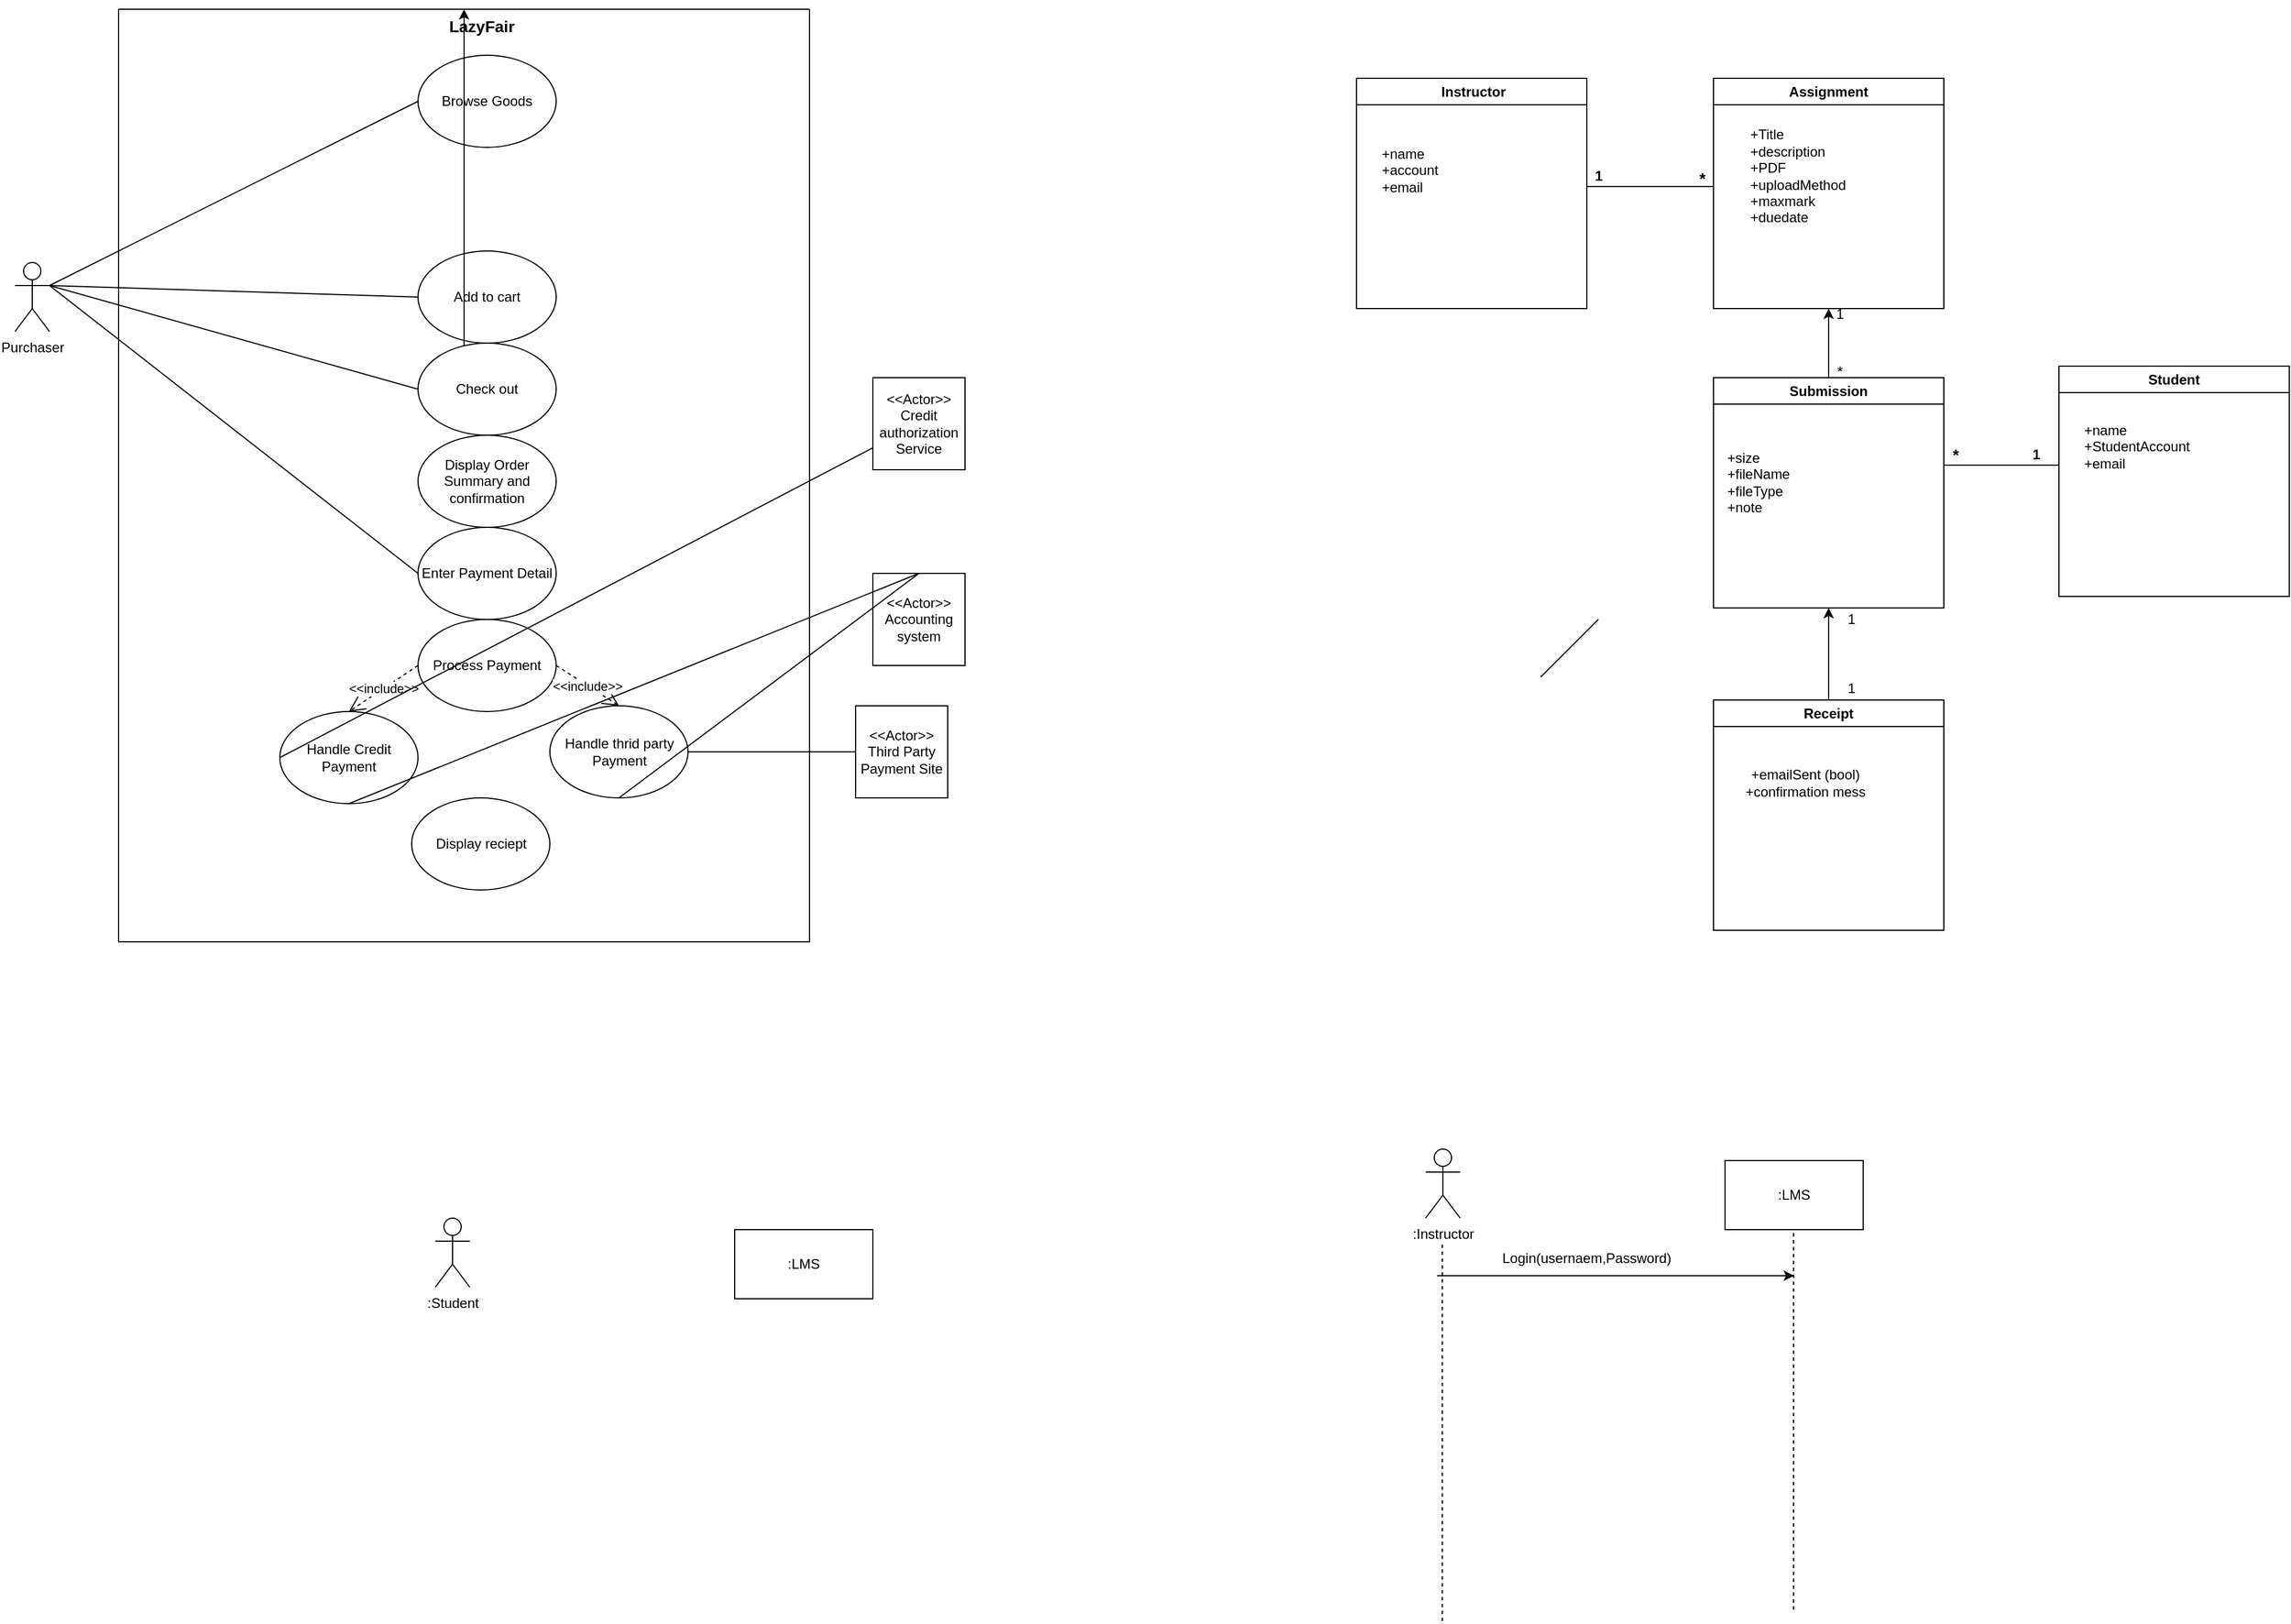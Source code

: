 <mxfile version="26.1.1">
  <diagram name="第 1 页" id="KB6b2LPOlrmd6zzLp5-_">
    <mxGraphModel dx="1221" dy="725" grid="1" gridSize="10" guides="1" tooltips="1" connect="1" arrows="1" fold="1" page="1" pageScale="1" pageWidth="2339" pageHeight="3300" math="0" shadow="0">
      <root>
        <mxCell id="0" />
        <mxCell id="1" parent="0" />
        <mxCell id="Vek37xuDfO8ECV00KmPB-5" value="" style="swimlane;startSize=0;" parent="1" vertex="1">
          <mxGeometry x="235" y="120" width="600" height="810" as="geometry" />
        </mxCell>
        <mxCell id="Vek37xuDfO8ECV00KmPB-1" value="Process Payment" style="ellipse;whiteSpace=wrap;html=1;" parent="Vek37xuDfO8ECV00KmPB-5" vertex="1">
          <mxGeometry x="260" y="530" width="120" height="80" as="geometry" />
        </mxCell>
        <mxCell id="Vek37xuDfO8ECV00KmPB-4" value="Browse Goods" style="ellipse;whiteSpace=wrap;html=1;" parent="Vek37xuDfO8ECV00KmPB-5" vertex="1">
          <mxGeometry x="260" y="40" width="120" height="80" as="geometry" />
        </mxCell>
        <mxCell id="KWF-84h6F9MTXlQLzktW-1" value="Add to cart" style="ellipse;whiteSpace=wrap;html=1;" parent="Vek37xuDfO8ECV00KmPB-5" vertex="1">
          <mxGeometry x="260" y="210" width="120" height="80" as="geometry" />
        </mxCell>
        <mxCell id="gkhJe_jEqmKW5KZX2DoX-1" style="edgeStyle=orthogonalEdgeStyle;rounded=0;orthogonalLoop=1;jettySize=auto;html=1;" parent="Vek37xuDfO8ECV00KmPB-5" source="b7lFSfRi3nSQUvw3sl0q-1" target="Vek37xuDfO8ECV00KmPB-5" edge="1">
          <mxGeometry relative="1" as="geometry" />
        </mxCell>
        <mxCell id="b7lFSfRi3nSQUvw3sl0q-1" value="Display Order Summary and confirmation" style="ellipse;whiteSpace=wrap;html=1;" parent="Vek37xuDfO8ECV00KmPB-5" vertex="1">
          <mxGeometry x="260" y="370" width="120" height="80" as="geometry" />
        </mxCell>
        <mxCell id="b7lFSfRi3nSQUvw3sl0q-2" value="Enter Payment Detail" style="ellipse;whiteSpace=wrap;html=1;" parent="Vek37xuDfO8ECV00KmPB-5" vertex="1">
          <mxGeometry x="260" y="450" width="120" height="80" as="geometry" />
        </mxCell>
        <mxCell id="b7lFSfRi3nSQUvw3sl0q-3" value="Display reciept" style="ellipse;whiteSpace=wrap;html=1;" parent="Vek37xuDfO8ECV00KmPB-5" vertex="1">
          <mxGeometry x="254.5" y="685" width="120" height="80" as="geometry" />
        </mxCell>
        <mxCell id="rXJBKGvbCBtXFci2lHTH-1" value="Check out" style="ellipse;whiteSpace=wrap;html=1;" parent="Vek37xuDfO8ECV00KmPB-5" vertex="1">
          <mxGeometry x="260" y="290" width="120" height="80" as="geometry" />
        </mxCell>
        <mxCell id="bqPqFRYJ7XoShYPVc0Ih-1" value="&lt;b&gt;&lt;font style=&quot;font-size: 14px;&quot;&gt;LazyFair&lt;/font&gt;&lt;/b&gt;" style="text;html=1;align=center;verticalAlign=middle;resizable=0;points=[];autosize=1;strokeColor=none;fillColor=none;" parent="Vek37xuDfO8ECV00KmPB-5" vertex="1">
          <mxGeometry x="274.5" width="80" height="30" as="geometry" />
        </mxCell>
        <mxCell id="Vek37xuDfO8ECV00KmPB-2" value="Handle Credit Payment" style="ellipse;whiteSpace=wrap;html=1;" parent="Vek37xuDfO8ECV00KmPB-5" vertex="1">
          <mxGeometry x="140" y="610" width="120" height="80" as="geometry" />
        </mxCell>
        <mxCell id="Vek37xuDfO8ECV00KmPB-3" value="Handle thrid party Payment" style="ellipse;whiteSpace=wrap;html=1;" parent="Vek37xuDfO8ECV00KmPB-5" vertex="1">
          <mxGeometry x="374.5" y="605" width="120" height="80" as="geometry" />
        </mxCell>
        <mxCell id="zqQH850YNZRGi6yOv52E-7" value="&amp;lt;&amp;lt;include&amp;gt;&amp;gt;" style="endArrow=open;endSize=12;dashed=1;html=1;rounded=0;exitX=1;exitY=0.5;exitDx=0;exitDy=0;entryX=0.5;entryY=0;entryDx=0;entryDy=0;" parent="Vek37xuDfO8ECV00KmPB-5" source="Vek37xuDfO8ECV00KmPB-1" target="Vek37xuDfO8ECV00KmPB-3" edge="1">
          <mxGeometry width="160" relative="1" as="geometry">
            <mxPoint x="374.5" y="585.0" as="sourcePoint" />
            <mxPoint x="544.5" y="564.5" as="targetPoint" />
          </mxGeometry>
        </mxCell>
        <mxCell id="zqQH850YNZRGi6yOv52E-8" value="&amp;lt;&amp;lt;include&amp;gt;&amp;gt;" style="endArrow=open;endSize=12;dashed=1;html=1;rounded=0;exitX=0;exitY=0.5;exitDx=0;exitDy=0;entryX=0.5;entryY=0;entryDx=0;entryDy=0;" parent="Vek37xuDfO8ECV00KmPB-5" source="Vek37xuDfO8ECV00KmPB-1" target="Vek37xuDfO8ECV00KmPB-2" edge="1">
          <mxGeometry width="160" relative="1" as="geometry">
            <mxPoint x="254.5" y="595.0" as="sourcePoint" />
            <mxPoint x="245.5" y="615" as="targetPoint" />
          </mxGeometry>
        </mxCell>
        <mxCell id="EAkveAZs5zV2GBKFWm5Z-1" value="Purchaser" style="shape=umlActor;verticalLabelPosition=bottom;verticalAlign=top;html=1;outlineConnect=0;" parent="1" vertex="1">
          <mxGeometry x="145" y="340" width="30" height="60" as="geometry" />
        </mxCell>
        <mxCell id="gUQiQVGfGeAnU0nc1oWH-3" value="&amp;lt;&amp;lt;Actor&amp;gt;&amp;gt;&lt;div&gt;Accounting system&lt;/div&gt;" style="whiteSpace=wrap;html=1;aspect=fixed;" parent="1" vertex="1">
          <mxGeometry x="890" y="610" width="80" height="80" as="geometry" />
        </mxCell>
        <mxCell id="gUQiQVGfGeAnU0nc1oWH-5" value="" style="endArrow=none;html=1;rounded=0;fontSize=12;startSize=8;endSize=8;curved=1;entryX=0;entryY=0.5;entryDx=0;entryDy=0;" parent="1" target="Vek37xuDfO8ECV00KmPB-4" edge="1">
          <mxGeometry width="50" height="50" relative="1" as="geometry">
            <mxPoint x="175" y="360" as="sourcePoint" />
            <mxPoint x="515" y="520" as="targetPoint" />
          </mxGeometry>
        </mxCell>
        <mxCell id="Z3pDWRy3M_bQSnQDkMMR-8" value="" style="endArrow=none;html=1;rounded=0;fontSize=12;startSize=8;endSize=8;curved=1;exitX=1;exitY=0.333;exitDx=0;exitDy=0;exitPerimeter=0;entryX=0;entryY=0.5;entryDx=0;entryDy=0;" parent="1" source="EAkveAZs5zV2GBKFWm5Z-1" target="KWF-84h6F9MTXlQLzktW-1" edge="1">
          <mxGeometry width="50" height="50" relative="1" as="geometry">
            <mxPoint x="615" y="680" as="sourcePoint" />
            <mxPoint x="665" y="630" as="targetPoint" />
          </mxGeometry>
        </mxCell>
        <mxCell id="Z3pDWRy3M_bQSnQDkMMR-9" value="" style="endArrow=none;html=1;rounded=0;fontSize=12;startSize=8;endSize=8;curved=1;entryX=0;entryY=0.5;entryDx=0;entryDy=0;" parent="1" target="rXJBKGvbCBtXFci2lHTH-1" edge="1">
          <mxGeometry width="50" height="50" relative="1" as="geometry">
            <mxPoint x="175" y="360" as="sourcePoint" />
            <mxPoint x="505" y="410" as="targetPoint" />
          </mxGeometry>
        </mxCell>
        <mxCell id="cI1hDrUo5hlbICS7_nxy-1" value="&amp;lt;&amp;lt;Actor&amp;gt;&amp;gt;&lt;div&gt;Third Party Payment Site&lt;/div&gt;" style="whiteSpace=wrap;html=1;aspect=fixed;" parent="1" vertex="1">
          <mxGeometry x="875" y="725" width="80" height="80" as="geometry" />
        </mxCell>
        <mxCell id="zqQH850YNZRGi6yOv52E-2" value="" style="endArrow=none;html=1;rounded=0;entryX=0;entryY=0.5;entryDx=0;entryDy=0;exitX=1;exitY=0.5;exitDx=0;exitDy=0;" parent="1" source="Vek37xuDfO8ECV00KmPB-3" target="cI1hDrUo5hlbICS7_nxy-1" edge="1">
          <mxGeometry width="50" height="50" relative="1" as="geometry">
            <mxPoint x="736" y="744" as="sourcePoint" />
            <mxPoint x="780" y="700" as="targetPoint" />
          </mxGeometry>
        </mxCell>
        <mxCell id="9vXAmPVRI_VAFFQpgO2C-2" value="&amp;lt;&amp;lt;Actor&amp;gt;&amp;gt;&lt;div&gt;Credit authorization&lt;/div&gt;&lt;div&gt;Service&lt;/div&gt;" style="whiteSpace=wrap;html=1;aspect=fixed;" parent="1" vertex="1">
          <mxGeometry x="890" y="440" width="80" height="80" as="geometry" />
        </mxCell>
        <mxCell id="zqQH850YNZRGi6yOv52E-3" value="" style="endArrow=none;html=1;rounded=0;entryX=0;entryY=0.5;entryDx=0;entryDy=0;curved=0;strokeColor=default;" parent="1" source="9vXAmPVRI_VAFFQpgO2C-2" target="Vek37xuDfO8ECV00KmPB-2" edge="1">
          <mxGeometry width="50" height="50" relative="1" as="geometry">
            <mxPoint x="225" y="810" as="sourcePoint" />
            <mxPoint x="485" y="810" as="targetPoint" />
          </mxGeometry>
        </mxCell>
        <mxCell id="zqQH850YNZRGi6yOv52E-6" value="" style="endArrow=none;html=1;rounded=0;exitX=1;exitY=0.333;exitDx=0;exitDy=0;exitPerimeter=0;entryX=0;entryY=0.5;entryDx=0;entryDy=0;" parent="1" source="EAkveAZs5zV2GBKFWm5Z-1" target="b7lFSfRi3nSQUvw3sl0q-2" edge="1">
          <mxGeometry width="50" height="50" relative="1" as="geometry">
            <mxPoint x="445" y="690" as="sourcePoint" />
            <mxPoint x="495" y="640" as="targetPoint" />
          </mxGeometry>
        </mxCell>
        <mxCell id="NvVfYcEVpw9Wjr7JJIfA-2" value="" style="endArrow=none;html=1;rounded=0;entryX=0.5;entryY=1;entryDx=0;entryDy=0;exitX=0.5;exitY=0;exitDx=0;exitDy=0;" parent="1" source="gUQiQVGfGeAnU0nc1oWH-3" target="Vek37xuDfO8ECV00KmPB-2" edge="1">
          <mxGeometry width="50" height="50" relative="1" as="geometry">
            <mxPoint x="445" y="530" as="sourcePoint" />
            <mxPoint x="495" y="480" as="targetPoint" />
          </mxGeometry>
        </mxCell>
        <mxCell id="zqQH850YNZRGi6yOv52E-11" value="" style="endArrow=none;html=1;rounded=0;entryX=0.5;entryY=1;entryDx=0;entryDy=0;exitX=0.5;exitY=0;exitDx=0;exitDy=0;" parent="1" source="gUQiQVGfGeAnU0nc1oWH-3" target="Vek37xuDfO8ECV00KmPB-3" edge="1">
          <mxGeometry width="50" height="50" relative="1" as="geometry">
            <mxPoint x="715" y="960" as="sourcePoint" />
            <mxPoint x="623" y="830" as="targetPoint" />
          </mxGeometry>
        </mxCell>
        <mxCell id="gkhJe_jEqmKW5KZX2DoX-2" value="&amp;nbsp;Instructor" style="swimlane;whiteSpace=wrap;html=1;" parent="1" vertex="1">
          <mxGeometry x="1310" y="180" width="200" height="200" as="geometry" />
        </mxCell>
        <mxCell id="gkhJe_jEqmKW5KZX2DoX-3" value="+name&lt;div&gt;+account&lt;/div&gt;&lt;div&gt;+email&lt;/div&gt;" style="text;html=1;align=left;verticalAlign=middle;resizable=0;points=[];autosize=1;strokeColor=none;fillColor=none;" parent="gkhJe_jEqmKW5KZX2DoX-2" vertex="1">
          <mxGeometry x="20" y="50" width="70" height="60" as="geometry" />
        </mxCell>
        <mxCell id="gkhJe_jEqmKW5KZX2DoX-5" value="Assignment" style="swimlane;whiteSpace=wrap;html=1;" parent="1" vertex="1">
          <mxGeometry x="1620" y="180" width="200" height="200" as="geometry" />
        </mxCell>
        <mxCell id="gkhJe_jEqmKW5KZX2DoX-6" value="+Title&lt;div&gt;+description&lt;/div&gt;&lt;div&gt;+&lt;span style=&quot;background-color: transparent; color: light-dark(rgb(0, 0, 0), rgb(255, 255, 255));&quot;&gt;PDF&lt;/span&gt;&lt;/div&gt;&lt;div&gt;&lt;span style=&quot;background-color: transparent;&quot;&gt;+uploadMethod&lt;/span&gt;&lt;/div&gt;&lt;div&gt;&lt;span style=&quot;background-color: transparent;&quot;&gt;+maxmark&lt;/span&gt;&lt;/div&gt;&lt;div&gt;&lt;span style=&quot;background-color: transparent;&quot;&gt;+duedate&lt;/span&gt;&lt;/div&gt;" style="text;html=1;align=left;verticalAlign=middle;whiteSpace=wrap;rounded=0;" parent="gkhJe_jEqmKW5KZX2DoX-5" vertex="1">
          <mxGeometry x="30" y="60" width="60" height="50" as="geometry" />
        </mxCell>
        <mxCell id="gkhJe_jEqmKW5KZX2DoX-10" value="&lt;font style=&quot;font-size: 14px;&quot;&gt;*&lt;/font&gt;" style="text;align=center;fontStyle=1;verticalAlign=middle;spacingLeft=3;spacingRight=3;strokeColor=none;rotatable=0;points=[[0,0.5],[1,0.5]];portConstraint=eastwest;html=1;" parent="gkhJe_jEqmKW5KZX2DoX-5" vertex="1">
          <mxGeometry x="-50" y="74" width="80" height="26" as="geometry" />
        </mxCell>
        <mxCell id="gkhJe_jEqmKW5KZX2DoX-8" value="" style="line;strokeWidth=1;fillColor=none;align=left;verticalAlign=middle;spacingTop=-1;spacingLeft=3;spacingRight=3;rotatable=0;labelPosition=right;points=[];portConstraint=eastwest;strokeColor=inherit;" parent="1" vertex="1">
          <mxGeometry x="1510" y="270" width="110" height="8" as="geometry" />
        </mxCell>
        <mxCell id="CHSvoIu9NTHtDcGf9rWG-1" value="Submission" style="swimlane;whiteSpace=wrap;html=1;" parent="1" vertex="1">
          <mxGeometry x="1620" y="440" width="200" height="200" as="geometry" />
        </mxCell>
        <mxCell id="CHSvoIu9NTHtDcGf9rWG-2" value="+size&lt;div&gt;+fileName&lt;/div&gt;&lt;div&gt;&lt;div&gt;+fileType&lt;/div&gt;&lt;/div&gt;&lt;div&gt;+note&lt;/div&gt;" style="text;html=1;align=left;verticalAlign=middle;resizable=0;points=[];autosize=1;strokeColor=none;fillColor=none;" parent="CHSvoIu9NTHtDcGf9rWG-1" vertex="1">
          <mxGeometry x="10" y="56" width="80" height="70" as="geometry" />
        </mxCell>
        <mxCell id="gkhJe_jEqmKW5KZX2DoX-9" value="1" style="text;align=center;fontStyle=1;verticalAlign=middle;spacingLeft=3;spacingRight=3;strokeColor=none;rotatable=0;points=[[0,0.5],[1,0.5]];portConstraint=eastwest;html=1;" parent="1" vertex="1">
          <mxGeometry x="1480" y="252" width="80" height="26" as="geometry" />
        </mxCell>
        <mxCell id="gkhJe_jEqmKW5KZX2DoX-11" value="Student" style="swimlane;whiteSpace=wrap;html=1;" parent="1" vertex="1">
          <mxGeometry x="1920" y="430" width="200" height="200" as="geometry" />
        </mxCell>
        <mxCell id="gkhJe_jEqmKW5KZX2DoX-12" value="+name&lt;div&gt;+StudentAccount&lt;/div&gt;&lt;div&gt;+email&lt;/div&gt;" style="text;html=1;align=left;verticalAlign=middle;resizable=0;points=[];autosize=1;strokeColor=none;fillColor=none;" parent="gkhJe_jEqmKW5KZX2DoX-11" vertex="1">
          <mxGeometry x="20" y="40" width="120" height="60" as="geometry" />
        </mxCell>
        <mxCell id="gkhJe_jEqmKW5KZX2DoX-13" value="Receipt" style="swimlane;whiteSpace=wrap;html=1;" parent="1" vertex="1">
          <mxGeometry x="1620" y="720" width="200" height="200" as="geometry" />
        </mxCell>
        <mxCell id="gkhJe_jEqmKW5KZX2DoX-14" value="&lt;br&gt;+emailSent (bool)&lt;div&gt;+confirmation mess&lt;/div&gt;" style="text;html=1;align=center;verticalAlign=middle;whiteSpace=wrap;rounded=0;" parent="gkhJe_jEqmKW5KZX2DoX-13" vertex="1">
          <mxGeometry x="10" y="50" width="140" height="30" as="geometry" />
        </mxCell>
        <mxCell id="gkhJe_jEqmKW5KZX2DoX-15" value="" style="line;strokeWidth=1;fillColor=none;align=left;verticalAlign=middle;spacingTop=-1;spacingLeft=3;spacingRight=3;rotatable=0;labelPosition=right;points=[];portConstraint=eastwest;strokeColor=inherit;" parent="1" vertex="1">
          <mxGeometry x="1820" y="512" width="100" height="8" as="geometry" />
        </mxCell>
        <mxCell id="gkhJe_jEqmKW5KZX2DoX-16" value="&lt;font style=&quot;font-size: 14px;&quot;&gt;*&lt;/font&gt;" style="text;align=center;fontStyle=1;verticalAlign=middle;spacingLeft=3;spacingRight=3;strokeColor=none;rotatable=0;points=[[0,0.5],[1,0.5]];portConstraint=eastwest;html=1;" parent="1" vertex="1">
          <mxGeometry x="1790" y="494" width="80" height="26" as="geometry" />
        </mxCell>
        <mxCell id="gkhJe_jEqmKW5KZX2DoX-17" value="1" style="text;align=center;fontStyle=1;verticalAlign=middle;spacingLeft=3;spacingRight=3;strokeColor=none;rotatable=0;points=[[0,0.5],[1,0.5]];portConstraint=eastwest;html=1;" parent="1" vertex="1">
          <mxGeometry x="1860" y="494" width="80" height="26" as="geometry" />
        </mxCell>
        <mxCell id="QoIQRb3kYsHA4Hq2WDPy-1" value="" style="endArrow=classic;html=1;rounded=0;exitX=0.5;exitY=0;exitDx=0;exitDy=0;entryX=0.5;entryY=1;entryDx=0;entryDy=0;" parent="1" source="gkhJe_jEqmKW5KZX2DoX-13" target="CHSvoIu9NTHtDcGf9rWG-1" edge="1">
          <mxGeometry width="50" height="50" relative="1" as="geometry">
            <mxPoint x="1820" y="640" as="sourcePoint" />
            <mxPoint x="1730" y="630" as="targetPoint" />
          </mxGeometry>
        </mxCell>
        <mxCell id="QoIQRb3kYsHA4Hq2WDPy-2" value="1" style="text;html=1;align=center;verticalAlign=middle;whiteSpace=wrap;rounded=0;" parent="1" vertex="1">
          <mxGeometry x="1710" y="635" width="60" height="30" as="geometry" />
        </mxCell>
        <mxCell id="QoIQRb3kYsHA4Hq2WDPy-3" value="1" style="text;html=1;align=center;verticalAlign=middle;whiteSpace=wrap;rounded=0;" parent="1" vertex="1">
          <mxGeometry x="1710" y="695" width="60" height="30" as="geometry" />
        </mxCell>
        <mxCell id="QoIQRb3kYsHA4Hq2WDPy-4" value="" style="endArrow=classic;html=1;rounded=0;exitX=0.5;exitY=0;exitDx=0;exitDy=0;entryX=0.5;entryY=1;entryDx=0;entryDy=0;" parent="1" source="CHSvoIu9NTHtDcGf9rWG-1" target="gkhJe_jEqmKW5KZX2DoX-5" edge="1">
          <mxGeometry width="50" height="50" relative="1" as="geometry">
            <mxPoint x="1670" y="430" as="sourcePoint" />
            <mxPoint x="1710" y="380" as="targetPoint" />
          </mxGeometry>
        </mxCell>
        <mxCell id="QoIQRb3kYsHA4Hq2WDPy-5" value="1" style="text;html=1;align=center;verticalAlign=middle;whiteSpace=wrap;rounded=0;" parent="1" vertex="1">
          <mxGeometry x="1700" y="370" width="60" height="30" as="geometry" />
        </mxCell>
        <mxCell id="QoIQRb3kYsHA4Hq2WDPy-6" value="*" style="text;html=1;align=center;verticalAlign=middle;whiteSpace=wrap;rounded=0;" parent="1" vertex="1">
          <mxGeometry x="1700" y="420" width="60" height="30" as="geometry" />
        </mxCell>
        <mxCell id="pcp8SfsVrK47Xz0PN9Vl-1" value=":Instructor" style="shape=umlActor;verticalLabelPosition=bottom;verticalAlign=top;html=1;outlineConnect=0;" vertex="1" parent="1">
          <mxGeometry x="1370" y="1110" width="30" height="60" as="geometry" />
        </mxCell>
        <mxCell id="pcp8SfsVrK47Xz0PN9Vl-2" value=":LMS" style="rounded=0;whiteSpace=wrap;html=1;" vertex="1" parent="1">
          <mxGeometry x="1630" y="1120" width="120" height="60" as="geometry" />
        </mxCell>
        <mxCell id="pcp8SfsVrK47Xz0PN9Vl-3" value="" style="endArrow=none;dashed=1;html=1;rounded=0;" edge="1" parent="1">
          <mxGeometry width="50" height="50" relative="1" as="geometry">
            <mxPoint x="1384.5" y="1520" as="sourcePoint" />
            <mxPoint x="1384.5" y="1190" as="targetPoint" />
          </mxGeometry>
        </mxCell>
        <mxCell id="DwS-NMEcQHL3Df4fyTvQ-3" value=":Student&lt;div&gt;&lt;br&gt;&lt;/div&gt;" style="shape=umlActor;verticalLabelPosition=bottom;verticalAlign=top;html=1;outlineConnect=0;" vertex="1" parent="1">
          <mxGeometry x="510" y="1170" width="30" height="60" as="geometry" />
        </mxCell>
        <mxCell id="pcp8SfsVrK47Xz0PN9Vl-4" value="" style="endArrow=none;dashed=1;html=1;rounded=0;" edge="1" parent="1">
          <mxGeometry width="50" height="50" relative="1" as="geometry">
            <mxPoint x="1689.5" y="1510" as="sourcePoint" />
            <mxPoint x="1689.5" y="1180" as="targetPoint" />
          </mxGeometry>
        </mxCell>
        <mxCell id="DwS-NMEcQHL3Df4fyTvQ-4" value=":LMS" style="rounded=0;whiteSpace=wrap;html=1;" vertex="1" parent="1">
          <mxGeometry x="770" y="1180" width="120" height="60" as="geometry" />
        </mxCell>
        <mxCell id="pcp8SfsVrK47Xz0PN9Vl-5" value="" style="endArrow=none;html=1;rounded=0;" edge="1" parent="1">
          <mxGeometry width="50" height="50" relative="1" as="geometry">
            <mxPoint x="1470" y="700" as="sourcePoint" />
            <mxPoint x="1520" y="650" as="targetPoint" />
          </mxGeometry>
        </mxCell>
        <mxCell id="pcp8SfsVrK47Xz0PN9Vl-7" value="" style="endArrow=classic;html=1;rounded=0;" edge="1" parent="1">
          <mxGeometry width="50" height="50" relative="1" as="geometry">
            <mxPoint x="1380" y="1220" as="sourcePoint" />
            <mxPoint x="1690" y="1220" as="targetPoint" />
          </mxGeometry>
        </mxCell>
        <mxCell id="pcp8SfsVrK47Xz0PN9Vl-8" value="Login(usernaem,Password)" style="text;html=1;align=center;verticalAlign=middle;whiteSpace=wrap;rounded=0;" vertex="1" parent="1">
          <mxGeometry x="1480" y="1190" width="60" height="30" as="geometry" />
        </mxCell>
      </root>
    </mxGraphModel>
  </diagram>
</mxfile>
